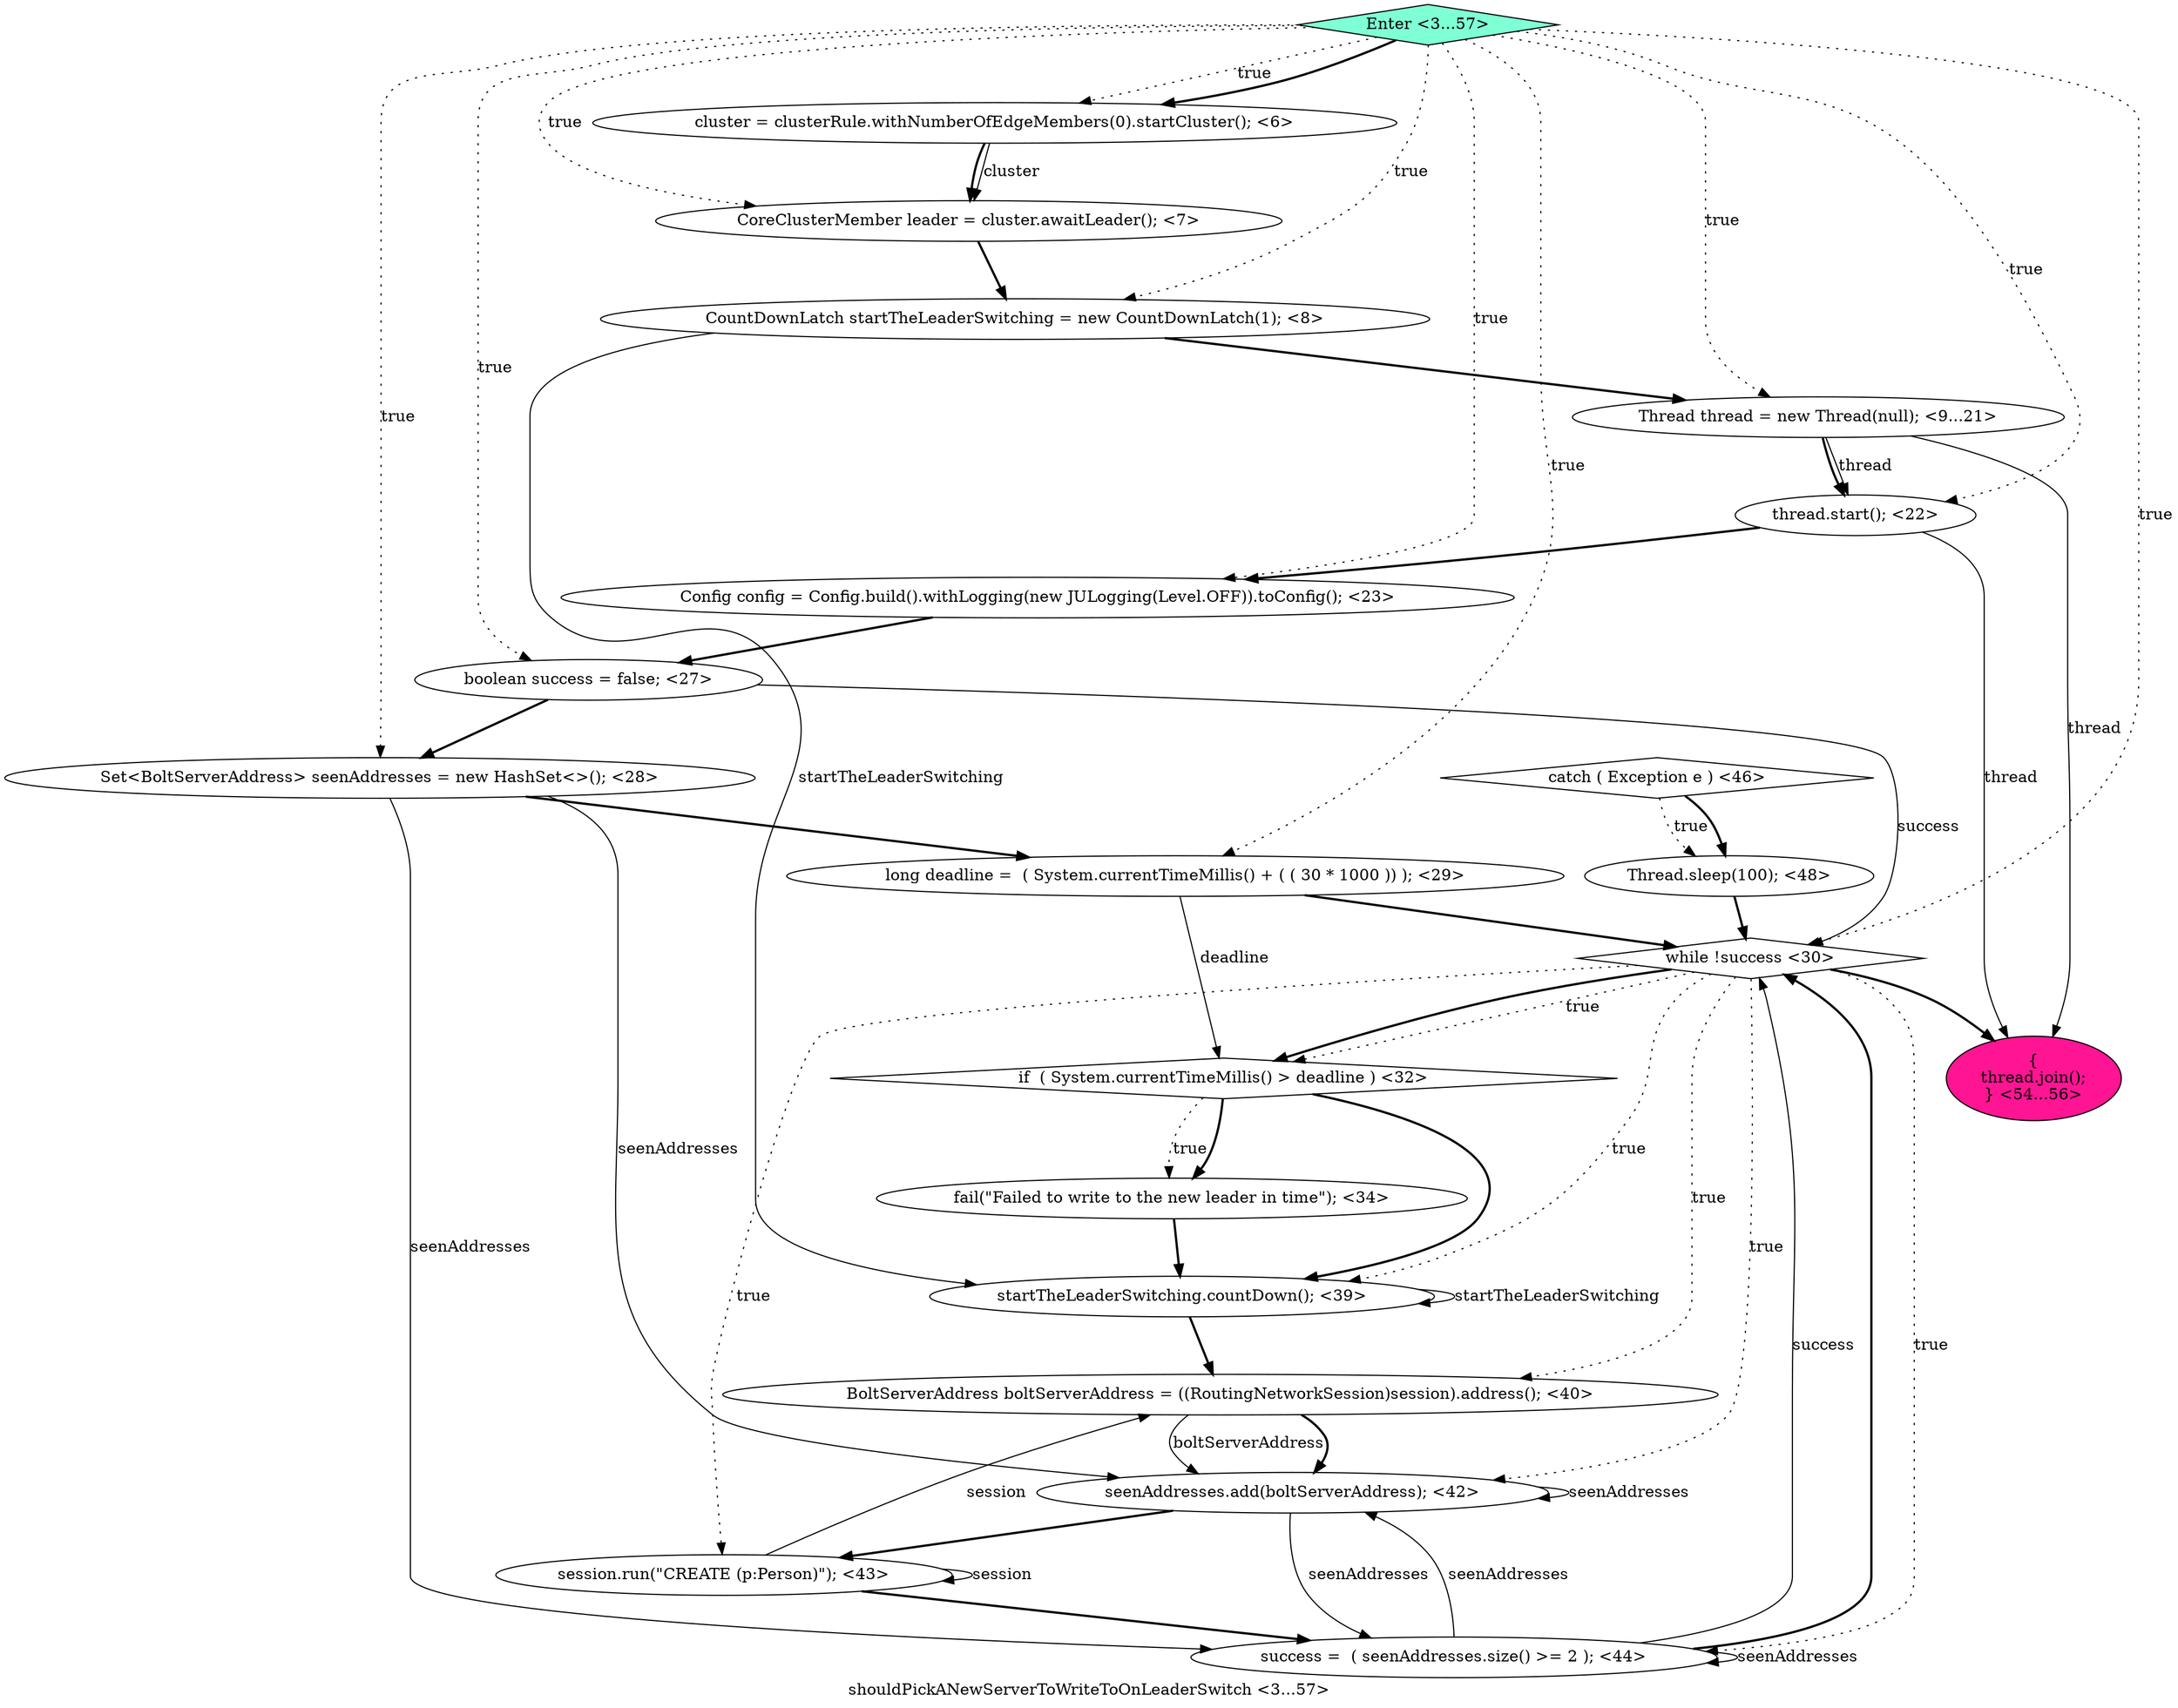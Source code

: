 digraph PDG {
label = "shouldPickANewServerToWriteToOnLeaderSwitch <3...57>";
0.18 [style = filled, label = "Thread.sleep(100); <48>", fillcolor = white, shape = ellipse];
0.9 [style = filled, label = "while !success <30>", fillcolor = white, shape = diamond];
0.11 [style = filled, label = "fail(\"Failed to write to the new leader in time\"); <34>", fillcolor = white, shape = ellipse];
0.7 [style = filled, label = "Set<BoltServerAddress> seenAddresses = new HashSet<>(); <28>", fillcolor = white, shape = ellipse];
0.20 [style = filled, label = "Enter <3...57>", fillcolor = aquamarine, shape = diamond];
0.3 [style = filled, label = "Thread thread = new Thread(null); <9...21>", fillcolor = white, shape = ellipse];
0.10 [style = filled, label = "if  ( System.currentTimeMillis() > deadline ) <32>", fillcolor = white, shape = diamond];
0.16 [style = filled, label = "success =  ( seenAddresses.size() >= 2 ); <44>", fillcolor = white, shape = ellipse];
0.8 [style = filled, label = "long deadline =  ( System.currentTimeMillis() + ( ( 30 * 1000 )) ); <29>", fillcolor = white, shape = ellipse];
0.14 [style = filled, label = "seenAddresses.add(boltServerAddress); <42>", fillcolor = white, shape = ellipse];
0.6 [style = filled, label = "boolean success = false; <27>", fillcolor = white, shape = ellipse];
0.12 [style = filled, label = "startTheLeaderSwitching.countDown(); <39>", fillcolor = white, shape = ellipse];
0.0 [style = filled, label = "cluster = clusterRule.withNumberOfEdgeMembers(0).startCluster(); <6>", fillcolor = white, shape = ellipse];
0.2 [style = filled, label = "CountDownLatch startTheLeaderSwitching = new CountDownLatch(1); <8>", fillcolor = white, shape = ellipse];
0.19 [style = filled, label = "{
thread.join();
} <54...56>", fillcolor = deeppink, shape = ellipse];
0.15 [style = filled, label = "session.run(\"CREATE (p:Person)\"); <43>", fillcolor = white, shape = ellipse];
0.4 [style = filled, label = "thread.start(); <22>", fillcolor = white, shape = ellipse];
0.17 [style = filled, label = "catch ( Exception e ) <46>", fillcolor = white, shape = diamond];
0.13 [style = filled, label = "BoltServerAddress boltServerAddress = ((RoutingNetworkSession)session).address(); <40>", fillcolor = white, shape = ellipse];
0.5 [style = filled, label = "Config config = Config.build().withLogging(new JULogging(Level.OFF)).toConfig(); <23>", fillcolor = white, shape = ellipse];
0.1 [style = filled, label = "CoreClusterMember leader = cluster.awaitLeader(); <7>", fillcolor = white, shape = ellipse];
0.0 -> 0.1 [style = solid, label="cluster"];
0.0 -> 0.1 [style = bold, label=""];
0.1 -> 0.2 [style = bold, label=""];
0.2 -> 0.3 [style = bold, label=""];
0.2 -> 0.12 [style = solid, label="startTheLeaderSwitching"];
0.3 -> 0.4 [style = solid, label="thread"];
0.3 -> 0.4 [style = bold, label=""];
0.3 -> 0.19 [style = solid, label="thread"];
0.4 -> 0.5 [style = bold, label=""];
0.4 -> 0.19 [style = solid, label="thread"];
0.5 -> 0.6 [style = bold, label=""];
0.6 -> 0.7 [style = bold, label=""];
0.6 -> 0.9 [style = solid, label="success"];
0.7 -> 0.8 [style = bold, label=""];
0.7 -> 0.14 [style = solid, label="seenAddresses"];
0.7 -> 0.16 [style = solid, label="seenAddresses"];
0.8 -> 0.9 [style = bold, label=""];
0.8 -> 0.10 [style = solid, label="deadline"];
0.9 -> 0.10 [style = dotted, label="true"];
0.9 -> 0.10 [style = bold, label=""];
0.9 -> 0.12 [style = dotted, label="true"];
0.9 -> 0.13 [style = dotted, label="true"];
0.9 -> 0.14 [style = dotted, label="true"];
0.9 -> 0.15 [style = dotted, label="true"];
0.9 -> 0.16 [style = dotted, label="true"];
0.9 -> 0.19 [style = bold, label=""];
0.10 -> 0.11 [style = dotted, label="true"];
0.10 -> 0.11 [style = bold, label=""];
0.10 -> 0.12 [style = bold, label=""];
0.11 -> 0.12 [style = bold, label=""];
0.12 -> 0.12 [style = solid, label="startTheLeaderSwitching"];
0.12 -> 0.13 [style = bold, label=""];
0.13 -> 0.14 [style = solid, label="boltServerAddress"];
0.13 -> 0.14 [style = bold, label=""];
0.14 -> 0.14 [style = solid, label="seenAddresses"];
0.14 -> 0.15 [style = bold, label=""];
0.14 -> 0.16 [style = solid, label="seenAddresses"];
0.15 -> 0.13 [style = solid, label="session"];
0.15 -> 0.15 [style = solid, label="session"];
0.15 -> 0.16 [style = bold, label=""];
0.16 -> 0.9 [style = solid, label="success"];
0.16 -> 0.9 [style = bold, label=""];
0.16 -> 0.14 [style = solid, label="seenAddresses"];
0.16 -> 0.16 [style = solid, label="seenAddresses"];
0.17 -> 0.18 [style = dotted, label="true"];
0.17 -> 0.18 [style = bold, label=""];
0.18 -> 0.9 [style = bold, label=""];
0.20 -> 0.0 [style = dotted, label="true"];
0.20 -> 0.0 [style = bold, label=""];
0.20 -> 0.1 [style = dotted, label="true"];
0.20 -> 0.2 [style = dotted, label="true"];
0.20 -> 0.3 [style = dotted, label="true"];
0.20 -> 0.4 [style = dotted, label="true"];
0.20 -> 0.5 [style = dotted, label="true"];
0.20 -> 0.6 [style = dotted, label="true"];
0.20 -> 0.7 [style = dotted, label="true"];
0.20 -> 0.8 [style = dotted, label="true"];
0.20 -> 0.9 [style = dotted, label="true"];
}
